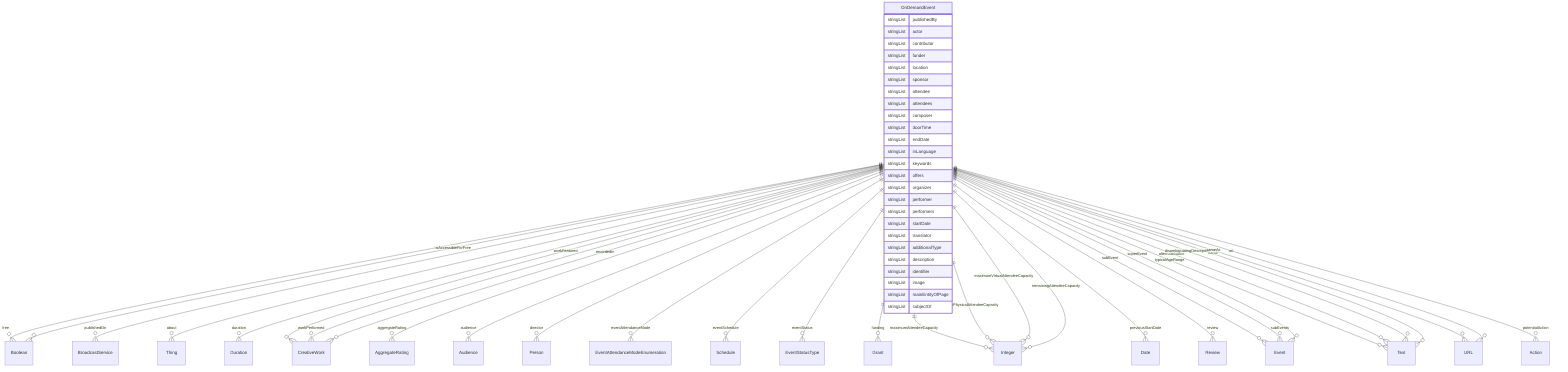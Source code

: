 erDiagram
OnDemandEvent {
    stringList publishedBy  
    stringList actor  
    stringList contributor  
    stringList funder  
    stringList location  
    stringList sponsor  
    stringList attendee  
    stringList attendees  
    stringList composer  
    stringList doorTime  
    stringList endDate  
    stringList inLanguage  
    stringList keywords  
    stringList offers  
    stringList organizer  
    stringList performer  
    stringList performers  
    stringList startDate  
    stringList translator  
    stringList additionalType  
    stringList description  
    stringList identifier  
    stringList image  
    stringList mainEntityOfPage  
    stringList subjectOf  
}

OnDemandEvent ||--}o Boolean : "free"
OnDemandEvent ||--}o BroadcastService : "publishedOn"
OnDemandEvent ||--}o Thing : "about"
OnDemandEvent ||--}o Duration : "duration"
OnDemandEvent ||--}o CreativeWork : "workFeatured"
OnDemandEvent ||--}o CreativeWork : "workPerformed"
OnDemandEvent ||--}o AggregateRating : "aggregateRating"
OnDemandEvent ||--}o Audience : "audience"
OnDemandEvent ||--}o Person : "director"
OnDemandEvent ||--}o EventAttendanceModeEnumeration : "eventAttendanceMode"
OnDemandEvent ||--}o Schedule : "eventSchedule"
OnDemandEvent ||--}o EventStatusType : "eventStatus"
OnDemandEvent ||--}o Grant : "funding"
OnDemandEvent ||--}o Boolean : "isAccessibleForFree"
OnDemandEvent ||--}o Integer : "maximumAttendeeCapacity"
OnDemandEvent ||--}o Integer : "maximumPhysicalAttendeeCapacity"
OnDemandEvent ||--}o Integer : "maximumVirtualAttendeeCapacity"
OnDemandEvent ||--}o Date : "previousStartDate"
OnDemandEvent ||--}o CreativeWork : "recordedIn"
OnDemandEvent ||--}o Integer : "remainingAttendeeCapacity"
OnDemandEvent ||--}o Review : "review"
OnDemandEvent ||--}o Event : "subEvent"
OnDemandEvent ||--}o Event : "subEvents"
OnDemandEvent ||--}o Event : "superEvent"
OnDemandEvent ||--}o Text : "typicalAgeRange"
OnDemandEvent ||--}o Text : "alternateName"
OnDemandEvent ||--}o Text : "disambiguatingDescription"
OnDemandEvent ||--}o Text : "name"
OnDemandEvent ||--}o URL : "sameAs"
OnDemandEvent ||--}o Action : "potentialAction"
OnDemandEvent ||--}o URL : "url"